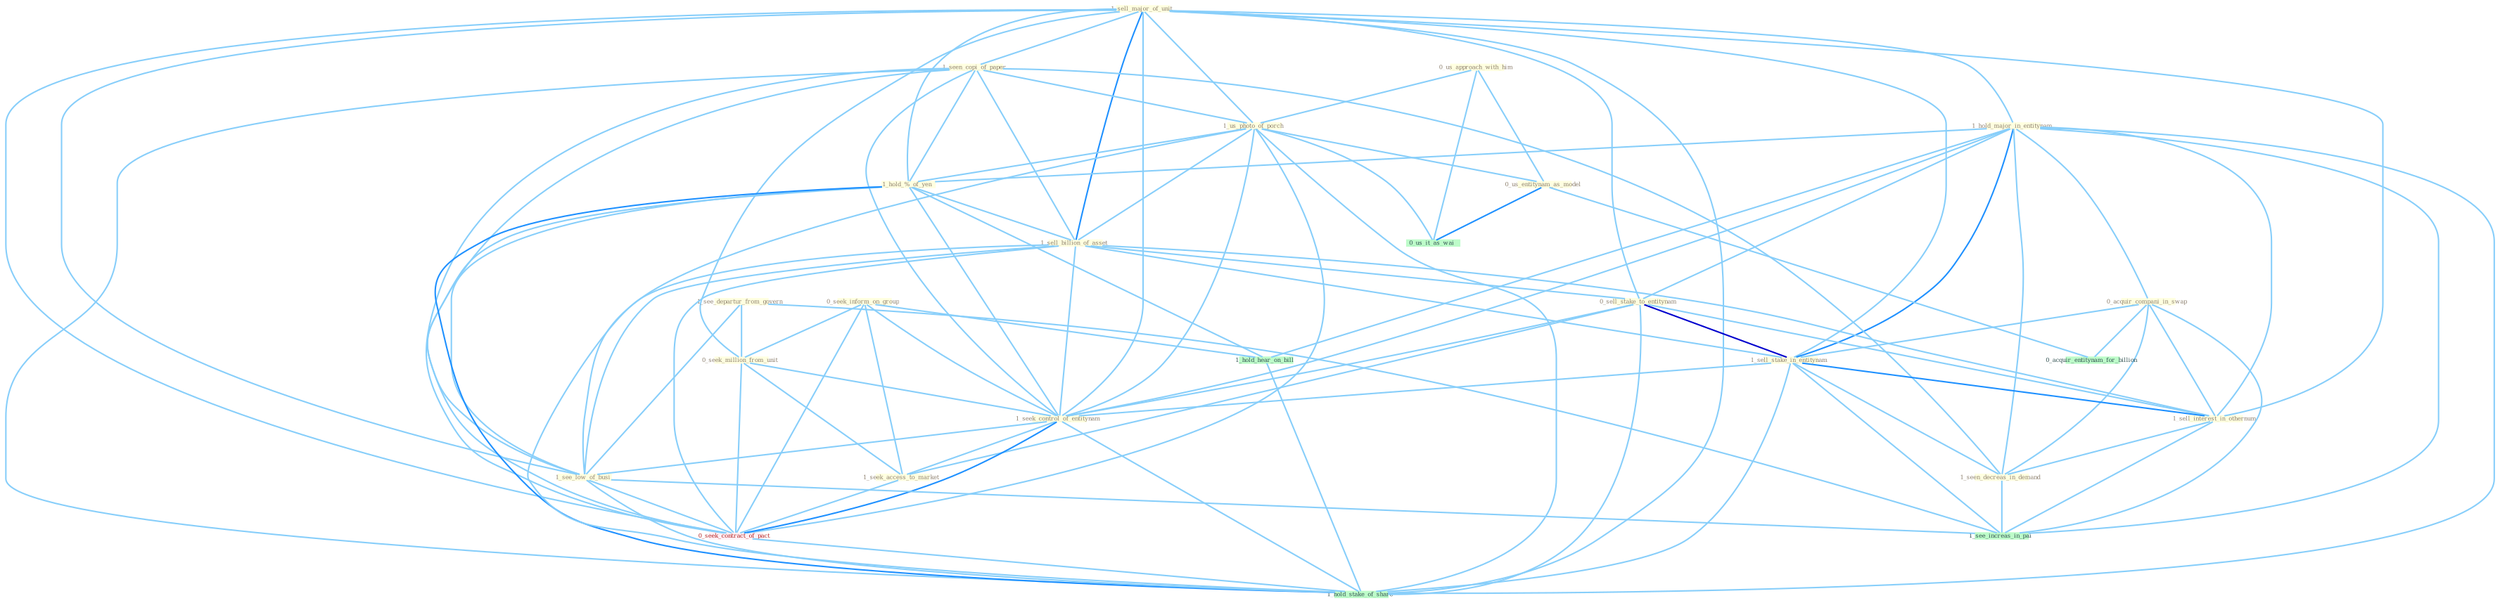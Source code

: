 Graph G{ 
    node
    [shape=polygon,style=filled,width=.5,height=.06,color="#BDFCC9",fixedsize=true,fontsize=4,
    fontcolor="#2f4f4f"];
    {node
    [color="#ffffe0", fontcolor="#8b7d6b"] "1_sell_major_of_unit " "0_us_approach_with_him " "1_hold_major_in_entitynam " "0_seek_inform_on_group " "1_seen_copi_of_paper " "1_see_departur_from_govern " "1_us_photo_of_porch " "0_acquir_compani_in_swap " "1_hold_%_of_yen " "1_sell_billion_of_asset " "0_seek_million_from_unit " "0_sell_stake_to_entitynam " "1_sell_stake_in_entitynam " "1_seek_control_of_entitynam " "0_us_entitynam_as_model " "1_see_low_of_busi " "1_seek_access_to_market " "1_sell_interest_in_othernum " "1_seen_decreas_in_demand "}
{node [color="#fff0f5", fontcolor="#b22222"] "0_seek_contract_of_pact "}
edge [color="#B0E2FF"];

	"1_sell_major_of_unit " -- "1_hold_major_in_entitynam " [w="1", color="#87cefa" ];
	"1_sell_major_of_unit " -- "1_seen_copi_of_paper " [w="1", color="#87cefa" ];
	"1_sell_major_of_unit " -- "1_us_photo_of_porch " [w="1", color="#87cefa" ];
	"1_sell_major_of_unit " -- "1_hold_%_of_yen " [w="1", color="#87cefa" ];
	"1_sell_major_of_unit " -- "1_sell_billion_of_asset " [w="2", color="#1e90ff" , len=0.8];
	"1_sell_major_of_unit " -- "0_seek_million_from_unit " [w="1", color="#87cefa" ];
	"1_sell_major_of_unit " -- "0_sell_stake_to_entitynam " [w="1", color="#87cefa" ];
	"1_sell_major_of_unit " -- "1_sell_stake_in_entitynam " [w="1", color="#87cefa" ];
	"1_sell_major_of_unit " -- "1_seek_control_of_entitynam " [w="1", color="#87cefa" ];
	"1_sell_major_of_unit " -- "1_see_low_of_busi " [w="1", color="#87cefa" ];
	"1_sell_major_of_unit " -- "1_sell_interest_in_othernum " [w="1", color="#87cefa" ];
	"1_sell_major_of_unit " -- "0_seek_contract_of_pact " [w="1", color="#87cefa" ];
	"1_sell_major_of_unit " -- "1_hold_stake_of_share " [w="1", color="#87cefa" ];
	"0_us_approach_with_him " -- "1_us_photo_of_porch " [w="1", color="#87cefa" ];
	"0_us_approach_with_him " -- "0_us_entitynam_as_model " [w="1", color="#87cefa" ];
	"0_us_approach_with_him " -- "0_us_it_as_wai " [w="1", color="#87cefa" ];
	"1_hold_major_in_entitynam " -- "0_acquir_compani_in_swap " [w="1", color="#87cefa" ];
	"1_hold_major_in_entitynam " -- "1_hold_%_of_yen " [w="1", color="#87cefa" ];
	"1_hold_major_in_entitynam " -- "0_sell_stake_to_entitynam " [w="1", color="#87cefa" ];
	"1_hold_major_in_entitynam " -- "1_sell_stake_in_entitynam " [w="2", color="#1e90ff" , len=0.8];
	"1_hold_major_in_entitynam " -- "1_seek_control_of_entitynam " [w="1", color="#87cefa" ];
	"1_hold_major_in_entitynam " -- "1_sell_interest_in_othernum " [w="1", color="#87cefa" ];
	"1_hold_major_in_entitynam " -- "1_seen_decreas_in_demand " [w="1", color="#87cefa" ];
	"1_hold_major_in_entitynam " -- "1_see_increas_in_pai " [w="1", color="#87cefa" ];
	"1_hold_major_in_entitynam " -- "1_hold_hear_on_bill " [w="1", color="#87cefa" ];
	"1_hold_major_in_entitynam " -- "1_hold_stake_of_share " [w="1", color="#87cefa" ];
	"0_seek_inform_on_group " -- "0_seek_million_from_unit " [w="1", color="#87cefa" ];
	"0_seek_inform_on_group " -- "1_seek_control_of_entitynam " [w="1", color="#87cefa" ];
	"0_seek_inform_on_group " -- "1_seek_access_to_market " [w="1", color="#87cefa" ];
	"0_seek_inform_on_group " -- "0_seek_contract_of_pact " [w="1", color="#87cefa" ];
	"0_seek_inform_on_group " -- "1_hold_hear_on_bill " [w="1", color="#87cefa" ];
	"1_seen_copi_of_paper " -- "1_us_photo_of_porch " [w="1", color="#87cefa" ];
	"1_seen_copi_of_paper " -- "1_hold_%_of_yen " [w="1", color="#87cefa" ];
	"1_seen_copi_of_paper " -- "1_sell_billion_of_asset " [w="1", color="#87cefa" ];
	"1_seen_copi_of_paper " -- "1_seek_control_of_entitynam " [w="1", color="#87cefa" ];
	"1_seen_copi_of_paper " -- "1_see_low_of_busi " [w="1", color="#87cefa" ];
	"1_seen_copi_of_paper " -- "1_seen_decreas_in_demand " [w="1", color="#87cefa" ];
	"1_seen_copi_of_paper " -- "0_seek_contract_of_pact " [w="1", color="#87cefa" ];
	"1_seen_copi_of_paper " -- "1_hold_stake_of_share " [w="1", color="#87cefa" ];
	"1_see_departur_from_govern " -- "0_seek_million_from_unit " [w="1", color="#87cefa" ];
	"1_see_departur_from_govern " -- "1_see_low_of_busi " [w="1", color="#87cefa" ];
	"1_see_departur_from_govern " -- "1_see_increas_in_pai " [w="1", color="#87cefa" ];
	"1_us_photo_of_porch " -- "1_hold_%_of_yen " [w="1", color="#87cefa" ];
	"1_us_photo_of_porch " -- "1_sell_billion_of_asset " [w="1", color="#87cefa" ];
	"1_us_photo_of_porch " -- "1_seek_control_of_entitynam " [w="1", color="#87cefa" ];
	"1_us_photo_of_porch " -- "0_us_entitynam_as_model " [w="1", color="#87cefa" ];
	"1_us_photo_of_porch " -- "1_see_low_of_busi " [w="1", color="#87cefa" ];
	"1_us_photo_of_porch " -- "0_seek_contract_of_pact " [w="1", color="#87cefa" ];
	"1_us_photo_of_porch " -- "0_us_it_as_wai " [w="1", color="#87cefa" ];
	"1_us_photo_of_porch " -- "1_hold_stake_of_share " [w="1", color="#87cefa" ];
	"0_acquir_compani_in_swap " -- "1_sell_stake_in_entitynam " [w="1", color="#87cefa" ];
	"0_acquir_compani_in_swap " -- "1_sell_interest_in_othernum " [w="1", color="#87cefa" ];
	"0_acquir_compani_in_swap " -- "1_seen_decreas_in_demand " [w="1", color="#87cefa" ];
	"0_acquir_compani_in_swap " -- "0_acquir_entitynam_for_billion " [w="1", color="#87cefa" ];
	"0_acquir_compani_in_swap " -- "1_see_increas_in_pai " [w="1", color="#87cefa" ];
	"1_hold_%_of_yen " -- "1_sell_billion_of_asset " [w="1", color="#87cefa" ];
	"1_hold_%_of_yen " -- "1_seek_control_of_entitynam " [w="1", color="#87cefa" ];
	"1_hold_%_of_yen " -- "1_see_low_of_busi " [w="1", color="#87cefa" ];
	"1_hold_%_of_yen " -- "0_seek_contract_of_pact " [w="1", color="#87cefa" ];
	"1_hold_%_of_yen " -- "1_hold_hear_on_bill " [w="1", color="#87cefa" ];
	"1_hold_%_of_yen " -- "1_hold_stake_of_share " [w="2", color="#1e90ff" , len=0.8];
	"1_sell_billion_of_asset " -- "0_sell_stake_to_entitynam " [w="1", color="#87cefa" ];
	"1_sell_billion_of_asset " -- "1_sell_stake_in_entitynam " [w="1", color="#87cefa" ];
	"1_sell_billion_of_asset " -- "1_seek_control_of_entitynam " [w="1", color="#87cefa" ];
	"1_sell_billion_of_asset " -- "1_see_low_of_busi " [w="1", color="#87cefa" ];
	"1_sell_billion_of_asset " -- "1_sell_interest_in_othernum " [w="1", color="#87cefa" ];
	"1_sell_billion_of_asset " -- "0_seek_contract_of_pact " [w="1", color="#87cefa" ];
	"1_sell_billion_of_asset " -- "1_hold_stake_of_share " [w="1", color="#87cefa" ];
	"0_seek_million_from_unit " -- "1_seek_control_of_entitynam " [w="1", color="#87cefa" ];
	"0_seek_million_from_unit " -- "1_seek_access_to_market " [w="1", color="#87cefa" ];
	"0_seek_million_from_unit " -- "0_seek_contract_of_pact " [w="1", color="#87cefa" ];
	"0_sell_stake_to_entitynam " -- "1_sell_stake_in_entitynam " [w="3", color="#0000cd" , len=0.6];
	"0_sell_stake_to_entitynam " -- "1_seek_control_of_entitynam " [w="1", color="#87cefa" ];
	"0_sell_stake_to_entitynam " -- "1_seek_access_to_market " [w="1", color="#87cefa" ];
	"0_sell_stake_to_entitynam " -- "1_sell_interest_in_othernum " [w="1", color="#87cefa" ];
	"0_sell_stake_to_entitynam " -- "1_hold_stake_of_share " [w="1", color="#87cefa" ];
	"1_sell_stake_in_entitynam " -- "1_seek_control_of_entitynam " [w="1", color="#87cefa" ];
	"1_sell_stake_in_entitynam " -- "1_sell_interest_in_othernum " [w="2", color="#1e90ff" , len=0.8];
	"1_sell_stake_in_entitynam " -- "1_seen_decreas_in_demand " [w="1", color="#87cefa" ];
	"1_sell_stake_in_entitynam " -- "1_see_increas_in_pai " [w="1", color="#87cefa" ];
	"1_sell_stake_in_entitynam " -- "1_hold_stake_of_share " [w="1", color="#87cefa" ];
	"1_seek_control_of_entitynam " -- "1_see_low_of_busi " [w="1", color="#87cefa" ];
	"1_seek_control_of_entitynam " -- "1_seek_access_to_market " [w="1", color="#87cefa" ];
	"1_seek_control_of_entitynam " -- "0_seek_contract_of_pact " [w="2", color="#1e90ff" , len=0.8];
	"1_seek_control_of_entitynam " -- "1_hold_stake_of_share " [w="1", color="#87cefa" ];
	"0_us_entitynam_as_model " -- "0_us_it_as_wai " [w="2", color="#1e90ff" , len=0.8];
	"0_us_entitynam_as_model " -- "0_acquir_entitynam_for_billion " [w="1", color="#87cefa" ];
	"1_see_low_of_busi " -- "0_seek_contract_of_pact " [w="1", color="#87cefa" ];
	"1_see_low_of_busi " -- "1_see_increas_in_pai " [w="1", color="#87cefa" ];
	"1_see_low_of_busi " -- "1_hold_stake_of_share " [w="1", color="#87cefa" ];
	"1_seek_access_to_market " -- "0_seek_contract_of_pact " [w="1", color="#87cefa" ];
	"1_sell_interest_in_othernum " -- "1_seen_decreas_in_demand " [w="1", color="#87cefa" ];
	"1_sell_interest_in_othernum " -- "1_see_increas_in_pai " [w="1", color="#87cefa" ];
	"1_seen_decreas_in_demand " -- "1_see_increas_in_pai " [w="1", color="#87cefa" ];
	"0_seek_contract_of_pact " -- "1_hold_stake_of_share " [w="1", color="#87cefa" ];
	"1_hold_hear_on_bill " -- "1_hold_stake_of_share " [w="1", color="#87cefa" ];
}